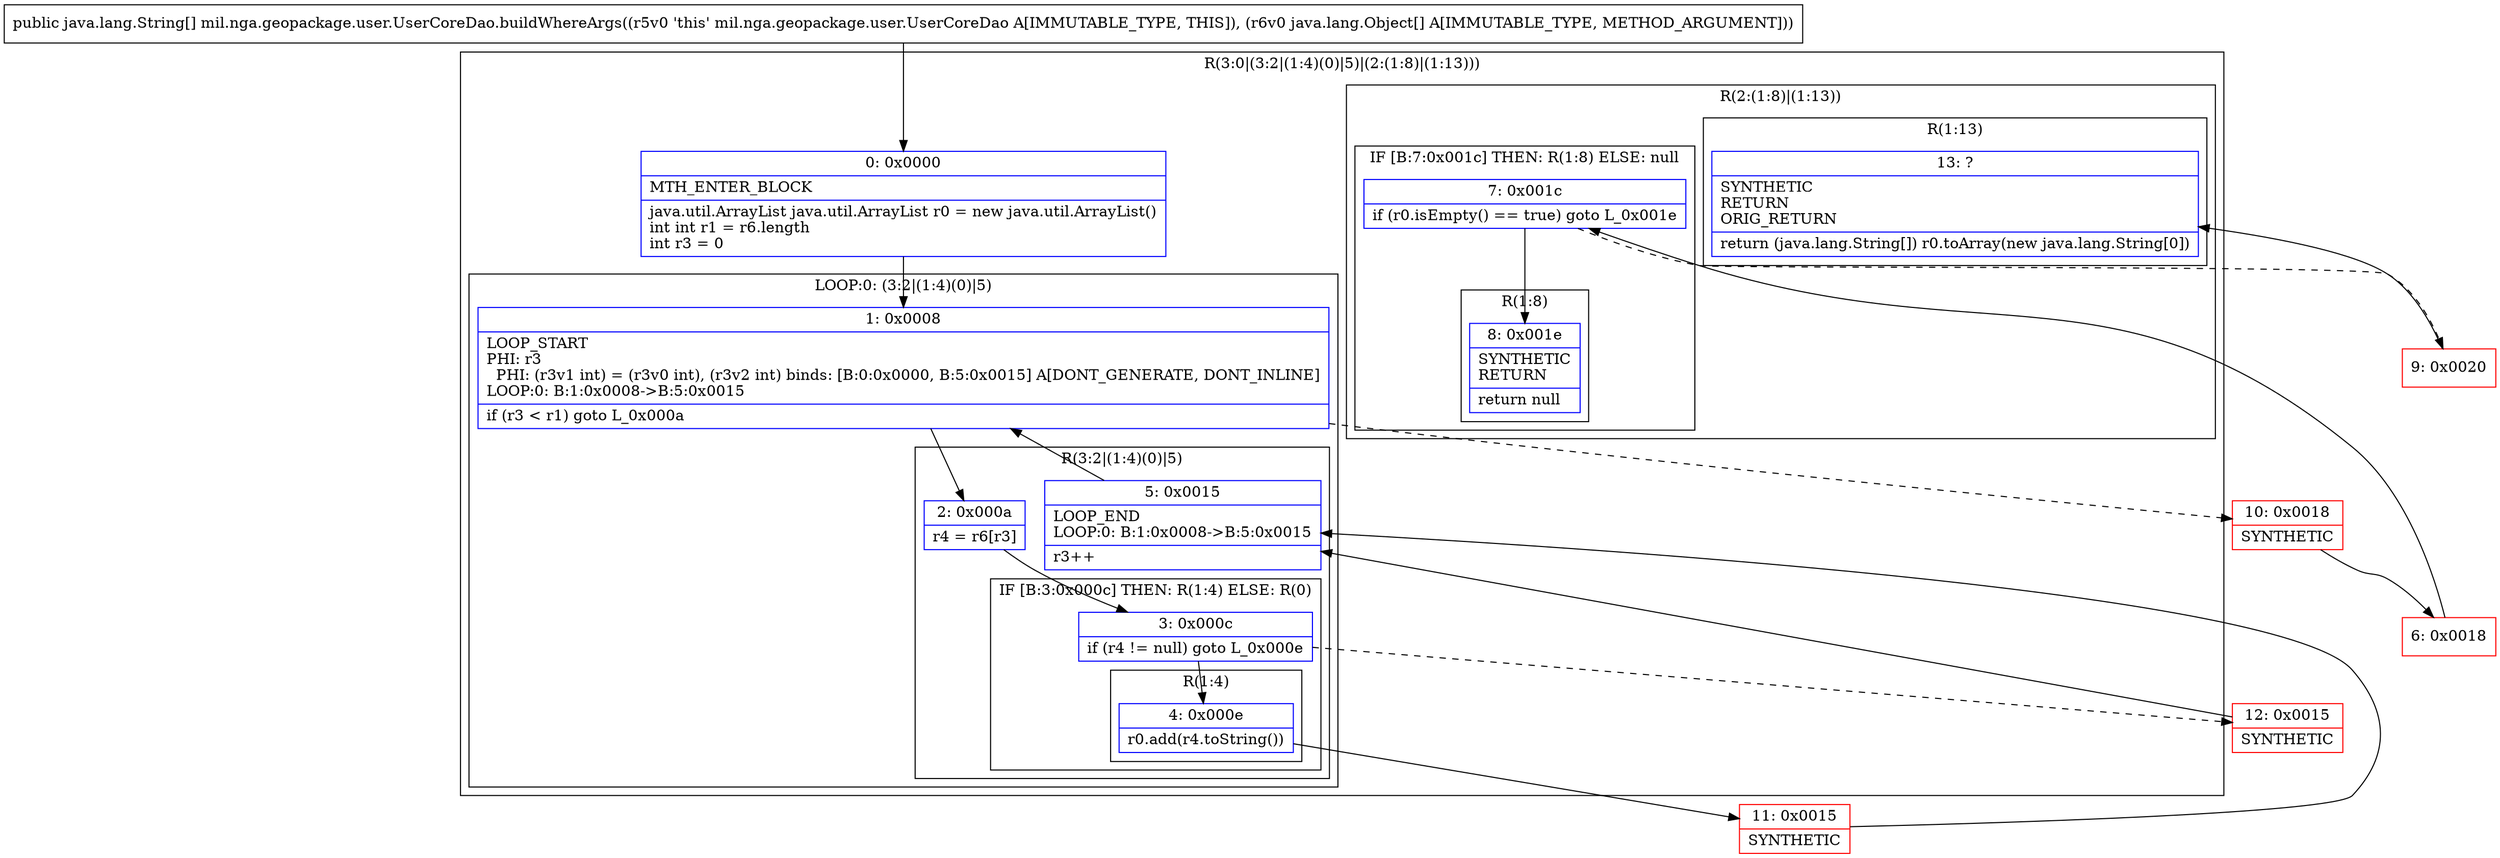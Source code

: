digraph "CFG formil.nga.geopackage.user.UserCoreDao.buildWhereArgs([Ljava\/lang\/Object;)[Ljava\/lang\/String;" {
subgraph cluster_Region_1329724118 {
label = "R(3:0|(3:2|(1:4)(0)|5)|(2:(1:8)|(1:13)))";
node [shape=record,color=blue];
Node_0 [shape=record,label="{0\:\ 0x0000|MTH_ENTER_BLOCK\l|java.util.ArrayList java.util.ArrayList r0 = new java.util.ArrayList()\lint int r1 = r6.length\lint r3 = 0\l}"];
subgraph cluster_LoopRegion_860488575 {
label = "LOOP:0: (3:2|(1:4)(0)|5)";
node [shape=record,color=blue];
Node_1 [shape=record,label="{1\:\ 0x0008|LOOP_START\lPHI: r3 \l  PHI: (r3v1 int) = (r3v0 int), (r3v2 int) binds: [B:0:0x0000, B:5:0x0015] A[DONT_GENERATE, DONT_INLINE]\lLOOP:0: B:1:0x0008\-\>B:5:0x0015\l|if (r3 \< r1) goto L_0x000a\l}"];
subgraph cluster_Region_665376458 {
label = "R(3:2|(1:4)(0)|5)";
node [shape=record,color=blue];
Node_2 [shape=record,label="{2\:\ 0x000a|r4 = r6[r3]\l}"];
subgraph cluster_IfRegion_516970574 {
label = "IF [B:3:0x000c] THEN: R(1:4) ELSE: R(0)";
node [shape=record,color=blue];
Node_3 [shape=record,label="{3\:\ 0x000c|if (r4 != null) goto L_0x000e\l}"];
subgraph cluster_Region_549341363 {
label = "R(1:4)";
node [shape=record,color=blue];
Node_4 [shape=record,label="{4\:\ 0x000e|r0.add(r4.toString())\l}"];
}
subgraph cluster_Region_965001839 {
label = "R(0)";
node [shape=record,color=blue];
}
}
Node_5 [shape=record,label="{5\:\ 0x0015|LOOP_END\lLOOP:0: B:1:0x0008\-\>B:5:0x0015\l|r3++\l}"];
}
}
subgraph cluster_Region_1293995246 {
label = "R(2:(1:8)|(1:13))";
node [shape=record,color=blue];
subgraph cluster_IfRegion_531532066 {
label = "IF [B:7:0x001c] THEN: R(1:8) ELSE: null";
node [shape=record,color=blue];
Node_7 [shape=record,label="{7\:\ 0x001c|if (r0.isEmpty() == true) goto L_0x001e\l}"];
subgraph cluster_Region_772964302 {
label = "R(1:8)";
node [shape=record,color=blue];
Node_8 [shape=record,label="{8\:\ 0x001e|SYNTHETIC\lRETURN\l|return null\l}"];
}
}
subgraph cluster_Region_1744766889 {
label = "R(1:13)";
node [shape=record,color=blue];
Node_13 [shape=record,label="{13\:\ ?|SYNTHETIC\lRETURN\lORIG_RETURN\l|return (java.lang.String[]) r0.toArray(new java.lang.String[0])\l}"];
}
}
}
Node_6 [shape=record,color=red,label="{6\:\ 0x0018}"];
Node_9 [shape=record,color=red,label="{9\:\ 0x0020}"];
Node_10 [shape=record,color=red,label="{10\:\ 0x0018|SYNTHETIC\l}"];
Node_11 [shape=record,color=red,label="{11\:\ 0x0015|SYNTHETIC\l}"];
Node_12 [shape=record,color=red,label="{12\:\ 0x0015|SYNTHETIC\l}"];
MethodNode[shape=record,label="{public java.lang.String[] mil.nga.geopackage.user.UserCoreDao.buildWhereArgs((r5v0 'this' mil.nga.geopackage.user.UserCoreDao A[IMMUTABLE_TYPE, THIS]), (r6v0 java.lang.Object[] A[IMMUTABLE_TYPE, METHOD_ARGUMENT])) }"];
MethodNode -> Node_0;
Node_0 -> Node_1;
Node_1 -> Node_2;
Node_1 -> Node_10[style=dashed];
Node_2 -> Node_3;
Node_3 -> Node_4;
Node_3 -> Node_12[style=dashed];
Node_4 -> Node_11;
Node_5 -> Node_1;
Node_7 -> Node_8;
Node_7 -> Node_9[style=dashed];
Node_6 -> Node_7;
Node_9 -> Node_13;
Node_10 -> Node_6;
Node_11 -> Node_5;
Node_12 -> Node_5;
}

